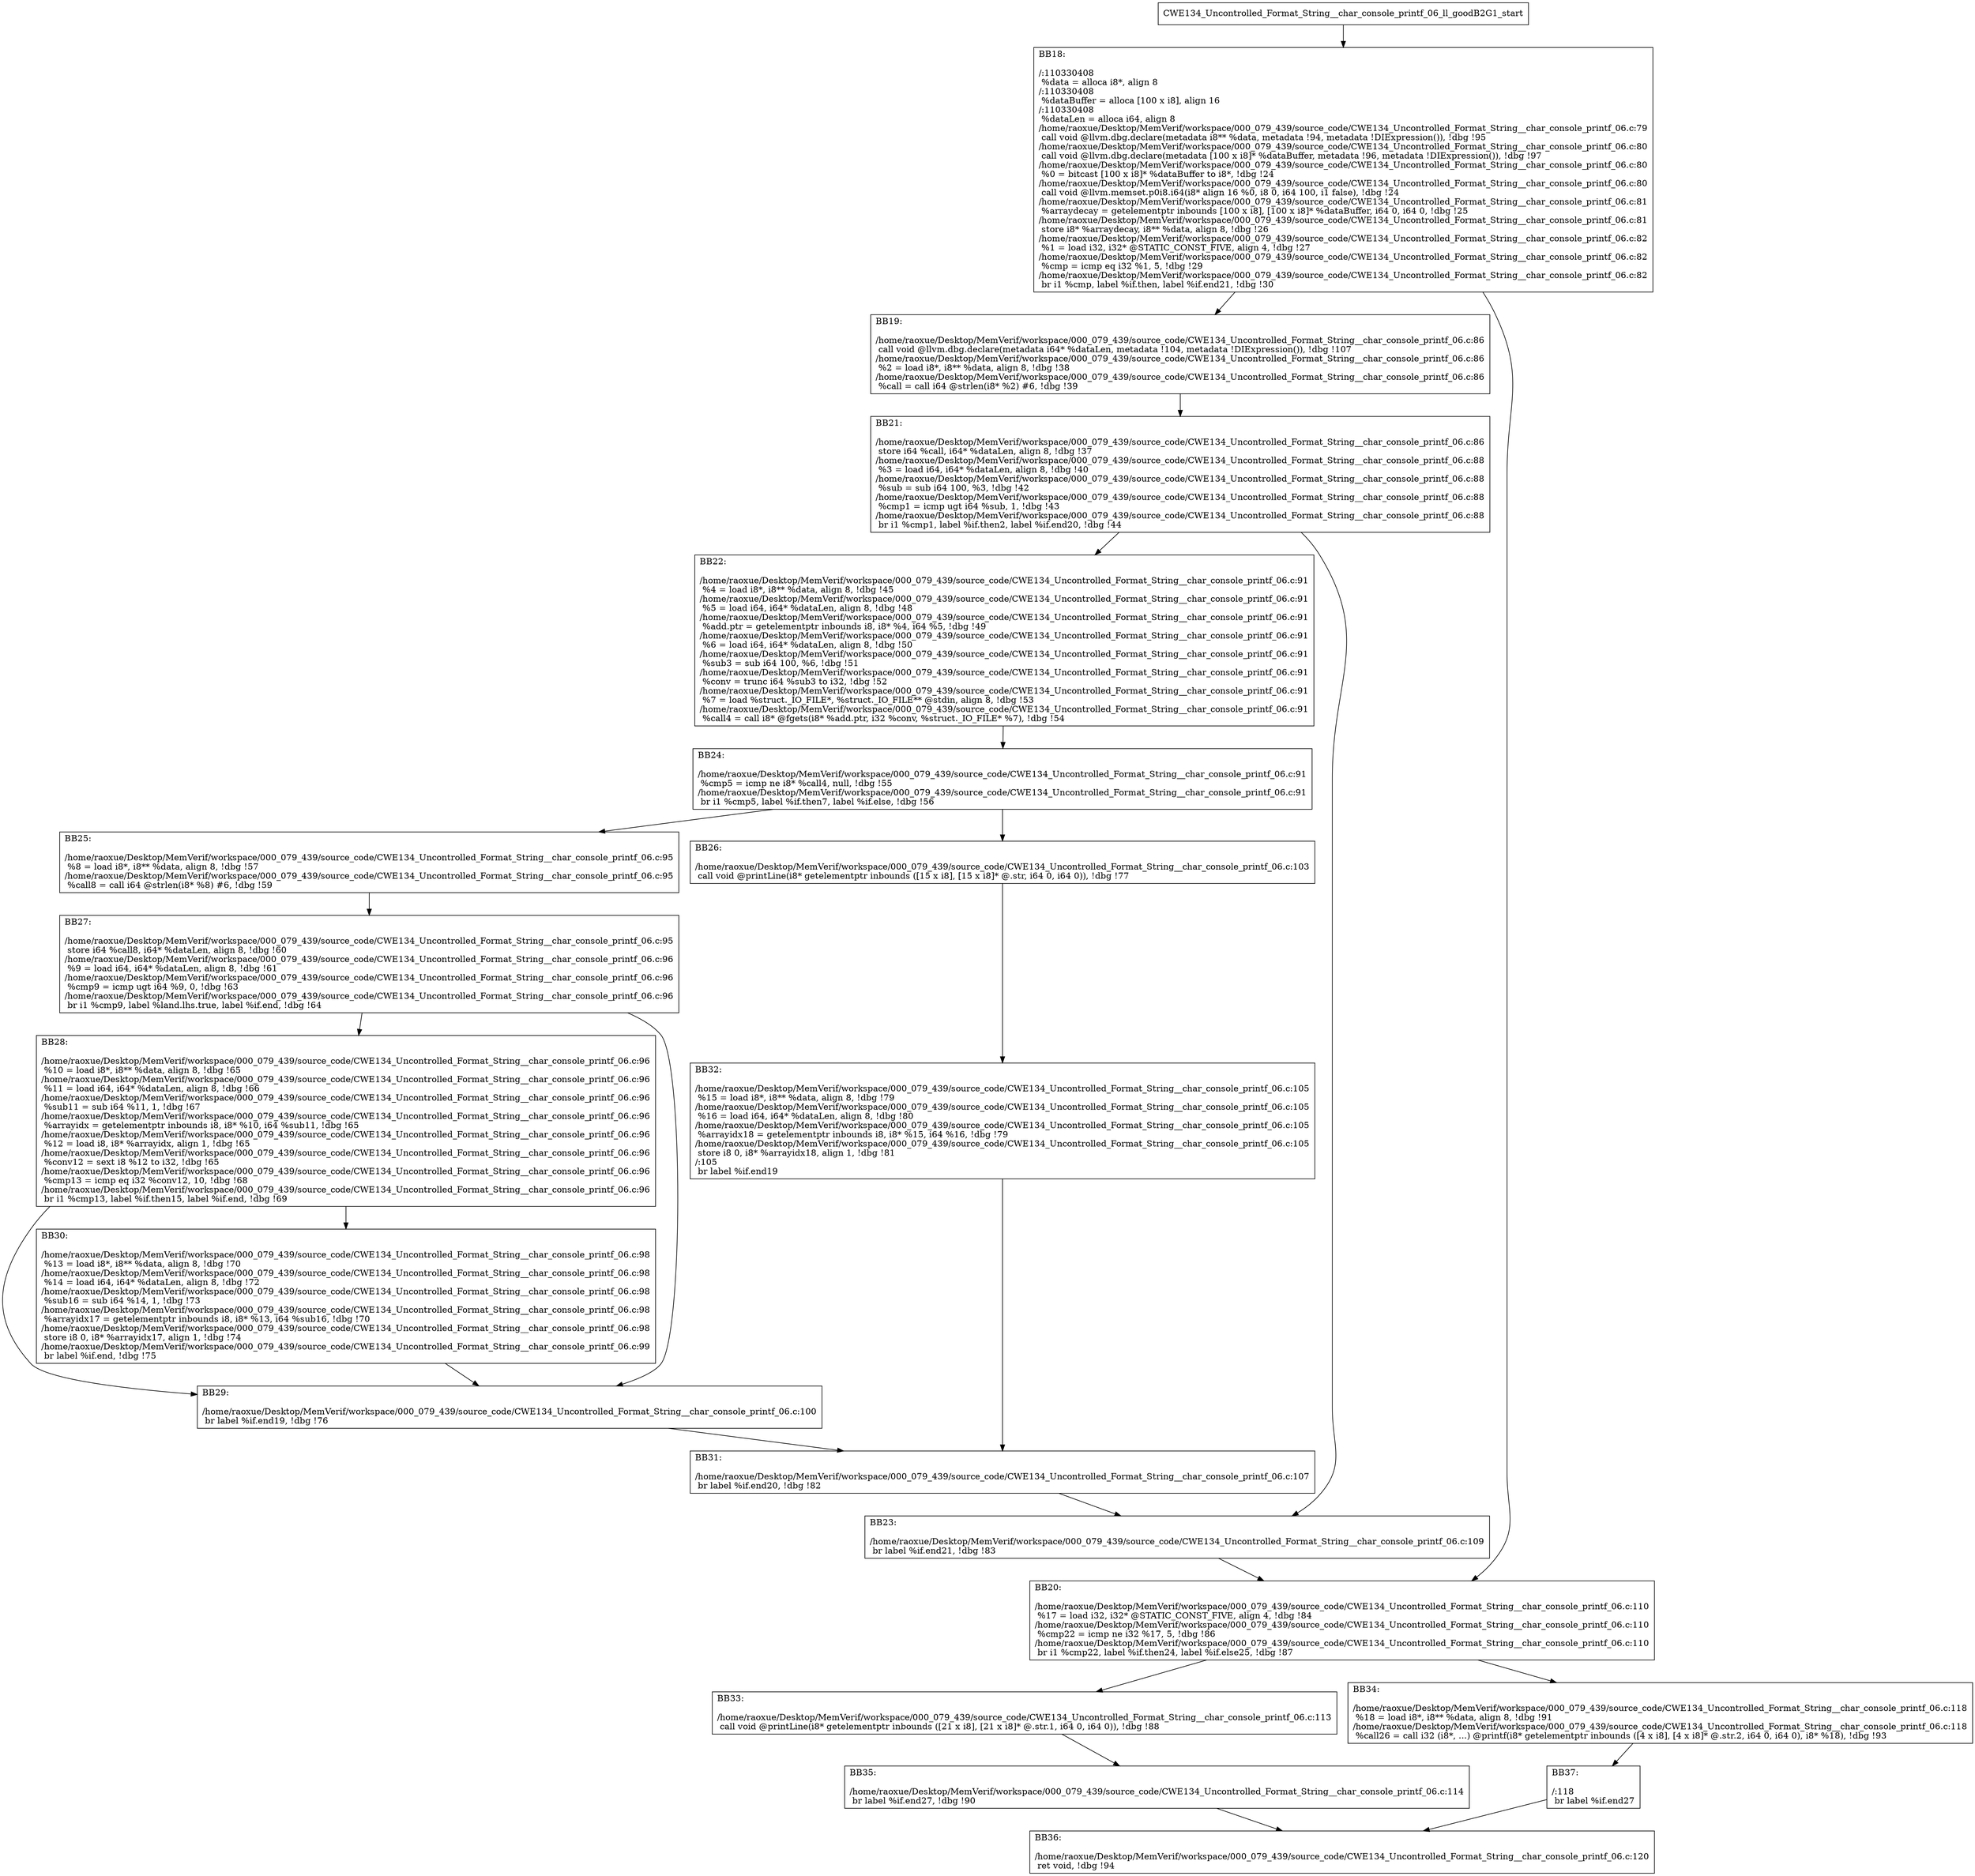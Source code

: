 digraph "CFG for'CWE134_Uncontrolled_Format_String__char_console_printf_06_ll_goodB2G1' function" {
	BBCWE134_Uncontrolled_Format_String__char_console_printf_06_ll_goodB2G1_start[shape=record,label="{CWE134_Uncontrolled_Format_String__char_console_printf_06_ll_goodB2G1_start}"];
	BBCWE134_Uncontrolled_Format_String__char_console_printf_06_ll_goodB2G1_start-> CWE134_Uncontrolled_Format_String__char_console_printf_06_ll_goodB2G1BB18;
	CWE134_Uncontrolled_Format_String__char_console_printf_06_ll_goodB2G1BB18 [shape=record, label="{BB18:\l\l/:110330408\l
  %data = alloca i8*, align 8\l
/:110330408\l
  %dataBuffer = alloca [100 x i8], align 16\l
/:110330408\l
  %dataLen = alloca i64, align 8\l
/home/raoxue/Desktop/MemVerif/workspace/000_079_439/source_code/CWE134_Uncontrolled_Format_String__char_console_printf_06.c:79\l
  call void @llvm.dbg.declare(metadata i8** %data, metadata !94, metadata !DIExpression()), !dbg !95\l
/home/raoxue/Desktop/MemVerif/workspace/000_079_439/source_code/CWE134_Uncontrolled_Format_String__char_console_printf_06.c:80\l
  call void @llvm.dbg.declare(metadata [100 x i8]* %dataBuffer, metadata !96, metadata !DIExpression()), !dbg !97\l
/home/raoxue/Desktop/MemVerif/workspace/000_079_439/source_code/CWE134_Uncontrolled_Format_String__char_console_printf_06.c:80\l
  %0 = bitcast [100 x i8]* %dataBuffer to i8*, !dbg !24\l
/home/raoxue/Desktop/MemVerif/workspace/000_079_439/source_code/CWE134_Uncontrolled_Format_String__char_console_printf_06.c:80\l
  call void @llvm.memset.p0i8.i64(i8* align 16 %0, i8 0, i64 100, i1 false), !dbg !24\l
/home/raoxue/Desktop/MemVerif/workspace/000_079_439/source_code/CWE134_Uncontrolled_Format_String__char_console_printf_06.c:81\l
  %arraydecay = getelementptr inbounds [100 x i8], [100 x i8]* %dataBuffer, i64 0, i64 0, !dbg !25\l
/home/raoxue/Desktop/MemVerif/workspace/000_079_439/source_code/CWE134_Uncontrolled_Format_String__char_console_printf_06.c:81\l
  store i8* %arraydecay, i8** %data, align 8, !dbg !26\l
/home/raoxue/Desktop/MemVerif/workspace/000_079_439/source_code/CWE134_Uncontrolled_Format_String__char_console_printf_06.c:82\l
  %1 = load i32, i32* @STATIC_CONST_FIVE, align 4, !dbg !27\l
/home/raoxue/Desktop/MemVerif/workspace/000_079_439/source_code/CWE134_Uncontrolled_Format_String__char_console_printf_06.c:82\l
  %cmp = icmp eq i32 %1, 5, !dbg !29\l
/home/raoxue/Desktop/MemVerif/workspace/000_079_439/source_code/CWE134_Uncontrolled_Format_String__char_console_printf_06.c:82\l
  br i1 %cmp, label %if.then, label %if.end21, !dbg !30\l
}"];
	CWE134_Uncontrolled_Format_String__char_console_printf_06_ll_goodB2G1BB18-> CWE134_Uncontrolled_Format_String__char_console_printf_06_ll_goodB2G1BB19;
	CWE134_Uncontrolled_Format_String__char_console_printf_06_ll_goodB2G1BB18-> CWE134_Uncontrolled_Format_String__char_console_printf_06_ll_goodB2G1BB20;
	CWE134_Uncontrolled_Format_String__char_console_printf_06_ll_goodB2G1BB19 [shape=record, label="{BB19:\l\l/home/raoxue/Desktop/MemVerif/workspace/000_079_439/source_code/CWE134_Uncontrolled_Format_String__char_console_printf_06.c:86\l
  call void @llvm.dbg.declare(metadata i64* %dataLen, metadata !104, metadata !DIExpression()), !dbg !107\l
/home/raoxue/Desktop/MemVerif/workspace/000_079_439/source_code/CWE134_Uncontrolled_Format_String__char_console_printf_06.c:86\l
  %2 = load i8*, i8** %data, align 8, !dbg !38\l
/home/raoxue/Desktop/MemVerif/workspace/000_079_439/source_code/CWE134_Uncontrolled_Format_String__char_console_printf_06.c:86\l
  %call = call i64 @strlen(i8* %2) #6, !dbg !39\l
}"];
	CWE134_Uncontrolled_Format_String__char_console_printf_06_ll_goodB2G1BB19-> CWE134_Uncontrolled_Format_String__char_console_printf_06_ll_goodB2G1BB21;
	CWE134_Uncontrolled_Format_String__char_console_printf_06_ll_goodB2G1BB21 [shape=record, label="{BB21:\l\l/home/raoxue/Desktop/MemVerif/workspace/000_079_439/source_code/CWE134_Uncontrolled_Format_String__char_console_printf_06.c:86\l
  store i64 %call, i64* %dataLen, align 8, !dbg !37\l
/home/raoxue/Desktop/MemVerif/workspace/000_079_439/source_code/CWE134_Uncontrolled_Format_String__char_console_printf_06.c:88\l
  %3 = load i64, i64* %dataLen, align 8, !dbg !40\l
/home/raoxue/Desktop/MemVerif/workspace/000_079_439/source_code/CWE134_Uncontrolled_Format_String__char_console_printf_06.c:88\l
  %sub = sub i64 100, %3, !dbg !42\l
/home/raoxue/Desktop/MemVerif/workspace/000_079_439/source_code/CWE134_Uncontrolled_Format_String__char_console_printf_06.c:88\l
  %cmp1 = icmp ugt i64 %sub, 1, !dbg !43\l
/home/raoxue/Desktop/MemVerif/workspace/000_079_439/source_code/CWE134_Uncontrolled_Format_String__char_console_printf_06.c:88\l
  br i1 %cmp1, label %if.then2, label %if.end20, !dbg !44\l
}"];
	CWE134_Uncontrolled_Format_String__char_console_printf_06_ll_goodB2G1BB21-> CWE134_Uncontrolled_Format_String__char_console_printf_06_ll_goodB2G1BB22;
	CWE134_Uncontrolled_Format_String__char_console_printf_06_ll_goodB2G1BB21-> CWE134_Uncontrolled_Format_String__char_console_printf_06_ll_goodB2G1BB23;
	CWE134_Uncontrolled_Format_String__char_console_printf_06_ll_goodB2G1BB22 [shape=record, label="{BB22:\l\l/home/raoxue/Desktop/MemVerif/workspace/000_079_439/source_code/CWE134_Uncontrolled_Format_String__char_console_printf_06.c:91\l
  %4 = load i8*, i8** %data, align 8, !dbg !45\l
/home/raoxue/Desktop/MemVerif/workspace/000_079_439/source_code/CWE134_Uncontrolled_Format_String__char_console_printf_06.c:91\l
  %5 = load i64, i64* %dataLen, align 8, !dbg !48\l
/home/raoxue/Desktop/MemVerif/workspace/000_079_439/source_code/CWE134_Uncontrolled_Format_String__char_console_printf_06.c:91\l
  %add.ptr = getelementptr inbounds i8, i8* %4, i64 %5, !dbg !49\l
/home/raoxue/Desktop/MemVerif/workspace/000_079_439/source_code/CWE134_Uncontrolled_Format_String__char_console_printf_06.c:91\l
  %6 = load i64, i64* %dataLen, align 8, !dbg !50\l
/home/raoxue/Desktop/MemVerif/workspace/000_079_439/source_code/CWE134_Uncontrolled_Format_String__char_console_printf_06.c:91\l
  %sub3 = sub i64 100, %6, !dbg !51\l
/home/raoxue/Desktop/MemVerif/workspace/000_079_439/source_code/CWE134_Uncontrolled_Format_String__char_console_printf_06.c:91\l
  %conv = trunc i64 %sub3 to i32, !dbg !52\l
/home/raoxue/Desktop/MemVerif/workspace/000_079_439/source_code/CWE134_Uncontrolled_Format_String__char_console_printf_06.c:91\l
  %7 = load %struct._IO_FILE*, %struct._IO_FILE** @stdin, align 8, !dbg !53\l
/home/raoxue/Desktop/MemVerif/workspace/000_079_439/source_code/CWE134_Uncontrolled_Format_String__char_console_printf_06.c:91\l
  %call4 = call i8* @fgets(i8* %add.ptr, i32 %conv, %struct._IO_FILE* %7), !dbg !54\l
}"];
	CWE134_Uncontrolled_Format_String__char_console_printf_06_ll_goodB2G1BB22-> CWE134_Uncontrolled_Format_String__char_console_printf_06_ll_goodB2G1BB24;
	CWE134_Uncontrolled_Format_String__char_console_printf_06_ll_goodB2G1BB24 [shape=record, label="{BB24:\l\l/home/raoxue/Desktop/MemVerif/workspace/000_079_439/source_code/CWE134_Uncontrolled_Format_String__char_console_printf_06.c:91\l
  %cmp5 = icmp ne i8* %call4, null, !dbg !55\l
/home/raoxue/Desktop/MemVerif/workspace/000_079_439/source_code/CWE134_Uncontrolled_Format_String__char_console_printf_06.c:91\l
  br i1 %cmp5, label %if.then7, label %if.else, !dbg !56\l
}"];
	CWE134_Uncontrolled_Format_String__char_console_printf_06_ll_goodB2G1BB24-> CWE134_Uncontrolled_Format_String__char_console_printf_06_ll_goodB2G1BB25;
	CWE134_Uncontrolled_Format_String__char_console_printf_06_ll_goodB2G1BB24-> CWE134_Uncontrolled_Format_String__char_console_printf_06_ll_goodB2G1BB26;
	CWE134_Uncontrolled_Format_String__char_console_printf_06_ll_goodB2G1BB25 [shape=record, label="{BB25:\l\l/home/raoxue/Desktop/MemVerif/workspace/000_079_439/source_code/CWE134_Uncontrolled_Format_String__char_console_printf_06.c:95\l
  %8 = load i8*, i8** %data, align 8, !dbg !57\l
/home/raoxue/Desktop/MemVerif/workspace/000_079_439/source_code/CWE134_Uncontrolled_Format_String__char_console_printf_06.c:95\l
  %call8 = call i64 @strlen(i8* %8) #6, !dbg !59\l
}"];
	CWE134_Uncontrolled_Format_String__char_console_printf_06_ll_goodB2G1BB25-> CWE134_Uncontrolled_Format_String__char_console_printf_06_ll_goodB2G1BB27;
	CWE134_Uncontrolled_Format_String__char_console_printf_06_ll_goodB2G1BB27 [shape=record, label="{BB27:\l\l/home/raoxue/Desktop/MemVerif/workspace/000_079_439/source_code/CWE134_Uncontrolled_Format_String__char_console_printf_06.c:95\l
  store i64 %call8, i64* %dataLen, align 8, !dbg !60\l
/home/raoxue/Desktop/MemVerif/workspace/000_079_439/source_code/CWE134_Uncontrolled_Format_String__char_console_printf_06.c:96\l
  %9 = load i64, i64* %dataLen, align 8, !dbg !61\l
/home/raoxue/Desktop/MemVerif/workspace/000_079_439/source_code/CWE134_Uncontrolled_Format_String__char_console_printf_06.c:96\l
  %cmp9 = icmp ugt i64 %9, 0, !dbg !63\l
/home/raoxue/Desktop/MemVerif/workspace/000_079_439/source_code/CWE134_Uncontrolled_Format_String__char_console_printf_06.c:96\l
  br i1 %cmp9, label %land.lhs.true, label %if.end, !dbg !64\l
}"];
	CWE134_Uncontrolled_Format_String__char_console_printf_06_ll_goodB2G1BB27-> CWE134_Uncontrolled_Format_String__char_console_printf_06_ll_goodB2G1BB28;
	CWE134_Uncontrolled_Format_String__char_console_printf_06_ll_goodB2G1BB27-> CWE134_Uncontrolled_Format_String__char_console_printf_06_ll_goodB2G1BB29;
	CWE134_Uncontrolled_Format_String__char_console_printf_06_ll_goodB2G1BB28 [shape=record, label="{BB28:\l\l/home/raoxue/Desktop/MemVerif/workspace/000_079_439/source_code/CWE134_Uncontrolled_Format_String__char_console_printf_06.c:96\l
  %10 = load i8*, i8** %data, align 8, !dbg !65\l
/home/raoxue/Desktop/MemVerif/workspace/000_079_439/source_code/CWE134_Uncontrolled_Format_String__char_console_printf_06.c:96\l
  %11 = load i64, i64* %dataLen, align 8, !dbg !66\l
/home/raoxue/Desktop/MemVerif/workspace/000_079_439/source_code/CWE134_Uncontrolled_Format_String__char_console_printf_06.c:96\l
  %sub11 = sub i64 %11, 1, !dbg !67\l
/home/raoxue/Desktop/MemVerif/workspace/000_079_439/source_code/CWE134_Uncontrolled_Format_String__char_console_printf_06.c:96\l
  %arrayidx = getelementptr inbounds i8, i8* %10, i64 %sub11, !dbg !65\l
/home/raoxue/Desktop/MemVerif/workspace/000_079_439/source_code/CWE134_Uncontrolled_Format_String__char_console_printf_06.c:96\l
  %12 = load i8, i8* %arrayidx, align 1, !dbg !65\l
/home/raoxue/Desktop/MemVerif/workspace/000_079_439/source_code/CWE134_Uncontrolled_Format_String__char_console_printf_06.c:96\l
  %conv12 = sext i8 %12 to i32, !dbg !65\l
/home/raoxue/Desktop/MemVerif/workspace/000_079_439/source_code/CWE134_Uncontrolled_Format_String__char_console_printf_06.c:96\l
  %cmp13 = icmp eq i32 %conv12, 10, !dbg !68\l
/home/raoxue/Desktop/MemVerif/workspace/000_079_439/source_code/CWE134_Uncontrolled_Format_String__char_console_printf_06.c:96\l
  br i1 %cmp13, label %if.then15, label %if.end, !dbg !69\l
}"];
	CWE134_Uncontrolled_Format_String__char_console_printf_06_ll_goodB2G1BB28-> CWE134_Uncontrolled_Format_String__char_console_printf_06_ll_goodB2G1BB30;
	CWE134_Uncontrolled_Format_String__char_console_printf_06_ll_goodB2G1BB28-> CWE134_Uncontrolled_Format_String__char_console_printf_06_ll_goodB2G1BB29;
	CWE134_Uncontrolled_Format_String__char_console_printf_06_ll_goodB2G1BB30 [shape=record, label="{BB30:\l\l/home/raoxue/Desktop/MemVerif/workspace/000_079_439/source_code/CWE134_Uncontrolled_Format_String__char_console_printf_06.c:98\l
  %13 = load i8*, i8** %data, align 8, !dbg !70\l
/home/raoxue/Desktop/MemVerif/workspace/000_079_439/source_code/CWE134_Uncontrolled_Format_String__char_console_printf_06.c:98\l
  %14 = load i64, i64* %dataLen, align 8, !dbg !72\l
/home/raoxue/Desktop/MemVerif/workspace/000_079_439/source_code/CWE134_Uncontrolled_Format_String__char_console_printf_06.c:98\l
  %sub16 = sub i64 %14, 1, !dbg !73\l
/home/raoxue/Desktop/MemVerif/workspace/000_079_439/source_code/CWE134_Uncontrolled_Format_String__char_console_printf_06.c:98\l
  %arrayidx17 = getelementptr inbounds i8, i8* %13, i64 %sub16, !dbg !70\l
/home/raoxue/Desktop/MemVerif/workspace/000_079_439/source_code/CWE134_Uncontrolled_Format_String__char_console_printf_06.c:98\l
  store i8 0, i8* %arrayidx17, align 1, !dbg !74\l
/home/raoxue/Desktop/MemVerif/workspace/000_079_439/source_code/CWE134_Uncontrolled_Format_String__char_console_printf_06.c:99\l
  br label %if.end, !dbg !75\l
}"];
	CWE134_Uncontrolled_Format_String__char_console_printf_06_ll_goodB2G1BB30-> CWE134_Uncontrolled_Format_String__char_console_printf_06_ll_goodB2G1BB29;
	CWE134_Uncontrolled_Format_String__char_console_printf_06_ll_goodB2G1BB29 [shape=record, label="{BB29:\l\l/home/raoxue/Desktop/MemVerif/workspace/000_079_439/source_code/CWE134_Uncontrolled_Format_String__char_console_printf_06.c:100\l
  br label %if.end19, !dbg !76\l
}"];
	CWE134_Uncontrolled_Format_String__char_console_printf_06_ll_goodB2G1BB29-> CWE134_Uncontrolled_Format_String__char_console_printf_06_ll_goodB2G1BB31;
	CWE134_Uncontrolled_Format_String__char_console_printf_06_ll_goodB2G1BB26 [shape=record, label="{BB26:\l\l/home/raoxue/Desktop/MemVerif/workspace/000_079_439/source_code/CWE134_Uncontrolled_Format_String__char_console_printf_06.c:103\l
  call void @printLine(i8* getelementptr inbounds ([15 x i8], [15 x i8]* @.str, i64 0, i64 0)), !dbg !77\l
}"];
	CWE134_Uncontrolled_Format_String__char_console_printf_06_ll_goodB2G1BB26-> CWE134_Uncontrolled_Format_String__char_console_printf_06_ll_goodB2G1BB32;
	CWE134_Uncontrolled_Format_String__char_console_printf_06_ll_goodB2G1BB32 [shape=record, label="{BB32:\l\l/home/raoxue/Desktop/MemVerif/workspace/000_079_439/source_code/CWE134_Uncontrolled_Format_String__char_console_printf_06.c:105\l
  %15 = load i8*, i8** %data, align 8, !dbg !79\l
/home/raoxue/Desktop/MemVerif/workspace/000_079_439/source_code/CWE134_Uncontrolled_Format_String__char_console_printf_06.c:105\l
  %16 = load i64, i64* %dataLen, align 8, !dbg !80\l
/home/raoxue/Desktop/MemVerif/workspace/000_079_439/source_code/CWE134_Uncontrolled_Format_String__char_console_printf_06.c:105\l
  %arrayidx18 = getelementptr inbounds i8, i8* %15, i64 %16, !dbg !79\l
/home/raoxue/Desktop/MemVerif/workspace/000_079_439/source_code/CWE134_Uncontrolled_Format_String__char_console_printf_06.c:105\l
  store i8 0, i8* %arrayidx18, align 1, !dbg !81\l
/:105\l
  br label %if.end19\l
}"];
	CWE134_Uncontrolled_Format_String__char_console_printf_06_ll_goodB2G1BB32-> CWE134_Uncontrolled_Format_String__char_console_printf_06_ll_goodB2G1BB31;
	CWE134_Uncontrolled_Format_String__char_console_printf_06_ll_goodB2G1BB31 [shape=record, label="{BB31:\l\l/home/raoxue/Desktop/MemVerif/workspace/000_079_439/source_code/CWE134_Uncontrolled_Format_String__char_console_printf_06.c:107\l
  br label %if.end20, !dbg !82\l
}"];
	CWE134_Uncontrolled_Format_String__char_console_printf_06_ll_goodB2G1BB31-> CWE134_Uncontrolled_Format_String__char_console_printf_06_ll_goodB2G1BB23;
	CWE134_Uncontrolled_Format_String__char_console_printf_06_ll_goodB2G1BB23 [shape=record, label="{BB23:\l\l/home/raoxue/Desktop/MemVerif/workspace/000_079_439/source_code/CWE134_Uncontrolled_Format_String__char_console_printf_06.c:109\l
  br label %if.end21, !dbg !83\l
}"];
	CWE134_Uncontrolled_Format_String__char_console_printf_06_ll_goodB2G1BB23-> CWE134_Uncontrolled_Format_String__char_console_printf_06_ll_goodB2G1BB20;
	CWE134_Uncontrolled_Format_String__char_console_printf_06_ll_goodB2G1BB20 [shape=record, label="{BB20:\l\l/home/raoxue/Desktop/MemVerif/workspace/000_079_439/source_code/CWE134_Uncontrolled_Format_String__char_console_printf_06.c:110\l
  %17 = load i32, i32* @STATIC_CONST_FIVE, align 4, !dbg !84\l
/home/raoxue/Desktop/MemVerif/workspace/000_079_439/source_code/CWE134_Uncontrolled_Format_String__char_console_printf_06.c:110\l
  %cmp22 = icmp ne i32 %17, 5, !dbg !86\l
/home/raoxue/Desktop/MemVerif/workspace/000_079_439/source_code/CWE134_Uncontrolled_Format_String__char_console_printf_06.c:110\l
  br i1 %cmp22, label %if.then24, label %if.else25, !dbg !87\l
}"];
	CWE134_Uncontrolled_Format_String__char_console_printf_06_ll_goodB2G1BB20-> CWE134_Uncontrolled_Format_String__char_console_printf_06_ll_goodB2G1BB33;
	CWE134_Uncontrolled_Format_String__char_console_printf_06_ll_goodB2G1BB20-> CWE134_Uncontrolled_Format_String__char_console_printf_06_ll_goodB2G1BB34;
	CWE134_Uncontrolled_Format_String__char_console_printf_06_ll_goodB2G1BB33 [shape=record, label="{BB33:\l\l/home/raoxue/Desktop/MemVerif/workspace/000_079_439/source_code/CWE134_Uncontrolled_Format_String__char_console_printf_06.c:113\l
  call void @printLine(i8* getelementptr inbounds ([21 x i8], [21 x i8]* @.str.1, i64 0, i64 0)), !dbg !88\l
}"];
	CWE134_Uncontrolled_Format_String__char_console_printf_06_ll_goodB2G1BB33-> CWE134_Uncontrolled_Format_String__char_console_printf_06_ll_goodB2G1BB35;
	CWE134_Uncontrolled_Format_String__char_console_printf_06_ll_goodB2G1BB35 [shape=record, label="{BB35:\l\l/home/raoxue/Desktop/MemVerif/workspace/000_079_439/source_code/CWE134_Uncontrolled_Format_String__char_console_printf_06.c:114\l
  br label %if.end27, !dbg !90\l
}"];
	CWE134_Uncontrolled_Format_String__char_console_printf_06_ll_goodB2G1BB35-> CWE134_Uncontrolled_Format_String__char_console_printf_06_ll_goodB2G1BB36;
	CWE134_Uncontrolled_Format_String__char_console_printf_06_ll_goodB2G1BB34 [shape=record, label="{BB34:\l\l/home/raoxue/Desktop/MemVerif/workspace/000_079_439/source_code/CWE134_Uncontrolled_Format_String__char_console_printf_06.c:118\l
  %18 = load i8*, i8** %data, align 8, !dbg !91\l
/home/raoxue/Desktop/MemVerif/workspace/000_079_439/source_code/CWE134_Uncontrolled_Format_String__char_console_printf_06.c:118\l
  %call26 = call i32 (i8*, ...) @printf(i8* getelementptr inbounds ([4 x i8], [4 x i8]* @.str.2, i64 0, i64 0), i8* %18), !dbg !93\l
}"];
	CWE134_Uncontrolled_Format_String__char_console_printf_06_ll_goodB2G1BB34-> CWE134_Uncontrolled_Format_String__char_console_printf_06_ll_goodB2G1BB37;
	CWE134_Uncontrolled_Format_String__char_console_printf_06_ll_goodB2G1BB37 [shape=record, label="{BB37:\l\l/:118\l
  br label %if.end27\l
}"];
	CWE134_Uncontrolled_Format_String__char_console_printf_06_ll_goodB2G1BB37-> CWE134_Uncontrolled_Format_String__char_console_printf_06_ll_goodB2G1BB36;
	CWE134_Uncontrolled_Format_String__char_console_printf_06_ll_goodB2G1BB36 [shape=record, label="{BB36:\l\l/home/raoxue/Desktop/MemVerif/workspace/000_079_439/source_code/CWE134_Uncontrolled_Format_String__char_console_printf_06.c:120\l
  ret void, !dbg !94\l
}"];
}
